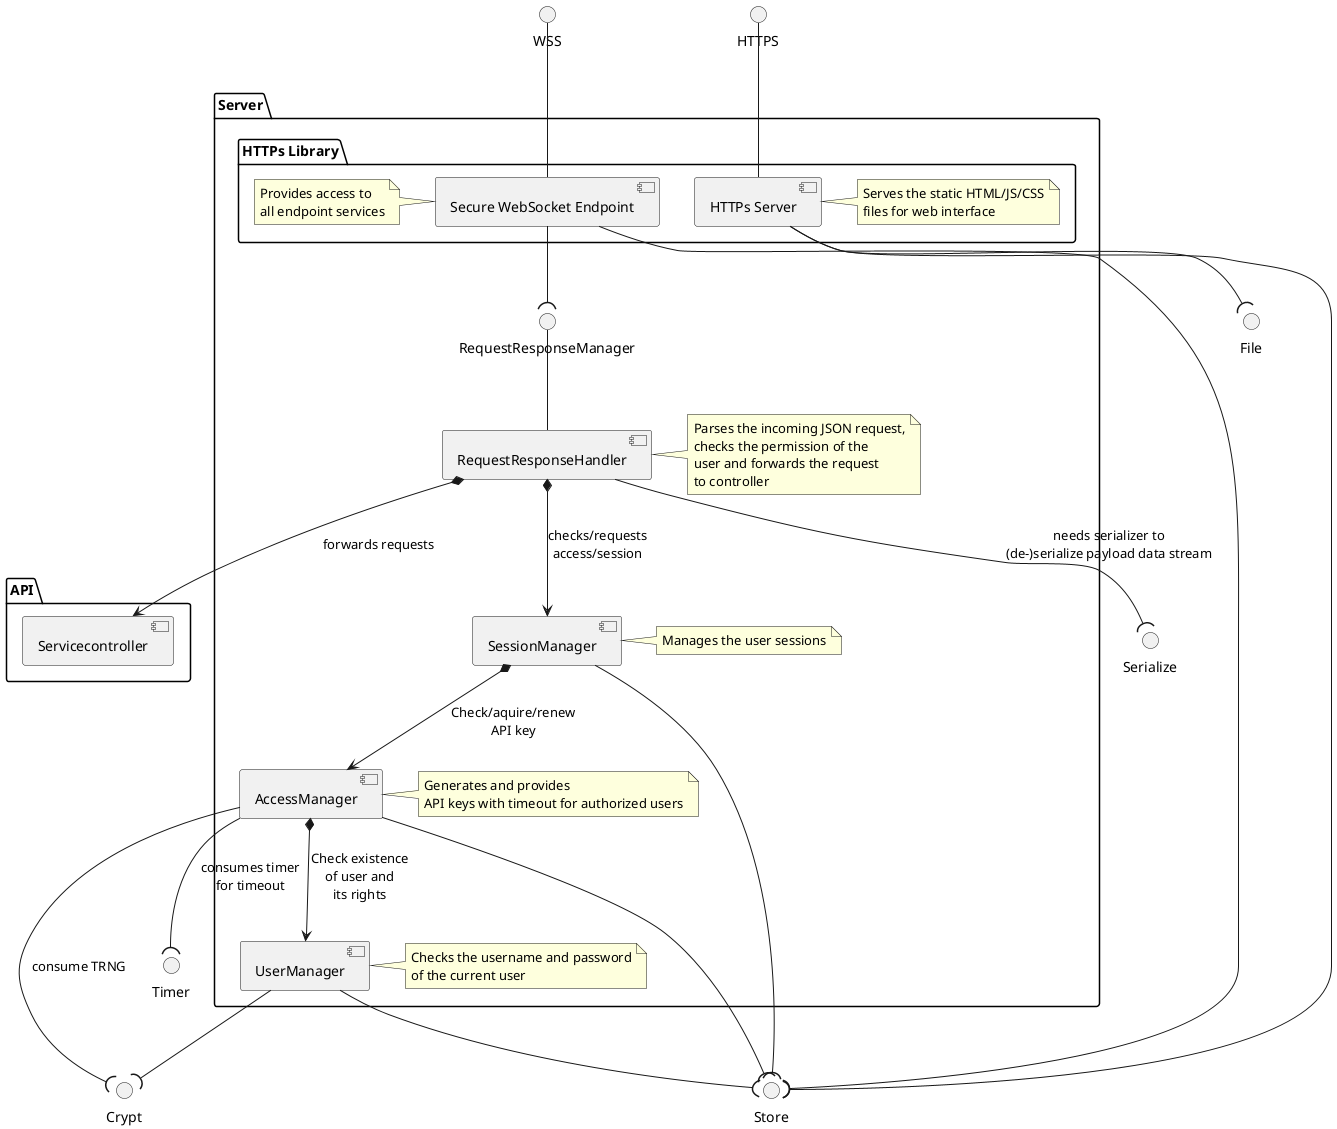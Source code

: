 @startuml
interface "WSS" as WSS
interface "HTTPS" as HTTPS

interface "File" as File
interface "Crypt" as Crypt
interface "Store" as Store
interface "Serialize" as Serialize
interface "Timer" as Timer

package "API" as api {
    component "Servicecontroller" as servicecontroller
}

package Server {
    package "HTTPs Library" {
        component "HTTPs Server" as https
        component "Secure WebSocket Endpoint" as wss

        note right of https : Serves the static HTML/JS/CSS\nfiles for web interface
        note left of wss : Provides access to\nall endpoint services

        wss -up- WSS
        https -up- HTTPS

        https -down-(File
        https -down-(Store
    }

    component "SessionManager" as sessionsmgmt
    component "AccessManager" as accessmgmt
    component "UserManager" as usermgmt
    component "RequestResponseHandler" as requesthandler

    note right of sessionsmgmt : Manages the user sessions
    note right of accessmgmt : Generates and provides\nAPI keys with timeout for authorized users
    note right of requesthandler : Parses the incoming JSON request,\nchecks the permission of the\nuser and forwards the request\nto controller
    note right of usermgmt : Checks the username and password\nof the current user

    interface "RequestResponseManager" as Request
    requesthandler -up- Request

    requesthandler *--> servicecontroller : forwards requests
    requesthandler *--> sessionsmgmt : checks/requests\naccess/session
    sessionsmgmt *--> accessmgmt : Check/aquire/renew\nAPI key
    accessmgmt *--> usermgmt : Check existence\nof user and\nits rights

    wss -down-(Request
    wss -down-(Store
    sessionsmgmt -down-(Store
    requesthandler -down-(Serialize : needs serializer to\n(de-)serialize payload data stream
    accessmgmt -down-(Store
    accessmgmt -down-(Crypt : consume TRNG
    accessmgmt -down-(Timer : consumes timer\nfor timeout
    usermgmt -down-(Store
    usermgmt -down-(Crypt
}
@enduml